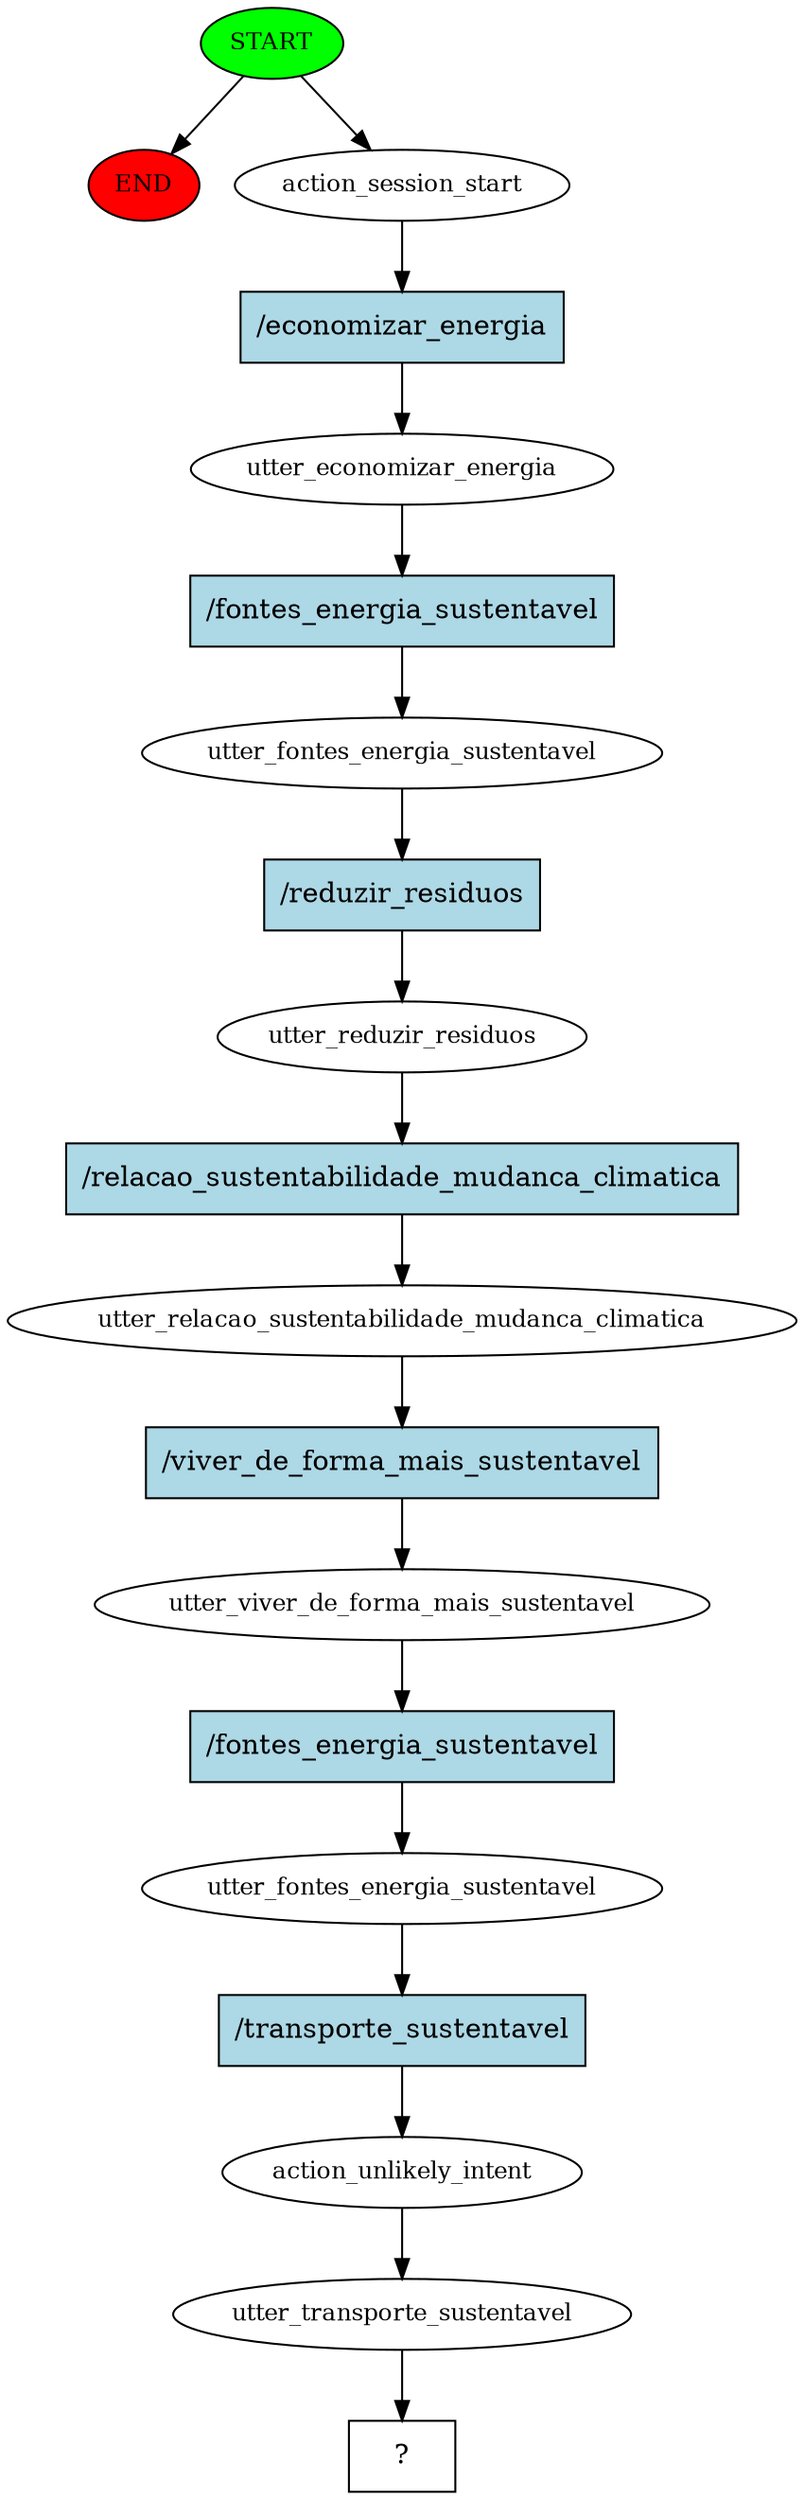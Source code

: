 digraph  {
0 [class="start active", fillcolor=green, fontsize=12, label=START, style=filled];
"-1" [class=end, fillcolor=red, fontsize=12, label=END, style=filled];
1 [class=active, fontsize=12, label=action_session_start];
2 [class=active, fontsize=12, label=utter_economizar_energia];
3 [class=active, fontsize=12, label=utter_fontes_energia_sustentavel];
4 [class=active, fontsize=12, label=utter_reduzir_residuos];
5 [class=active, fontsize=12, label=utter_relacao_sustentabilidade_mudanca_climatica];
6 [class=active, fontsize=12, label=utter_viver_de_forma_mais_sustentavel];
7 [class=active, fontsize=12, label=utter_fontes_energia_sustentavel];
8 [class=active, fontsize=12, label=action_unlikely_intent];
9 [class=active, fontsize=12, label=utter_transporte_sustentavel];
10 [class="intent dashed active", label="  ?  ", shape=rect];
11 [class="intent active", fillcolor=lightblue, label="/economizar_energia", shape=rect, style=filled];
12 [class="intent active", fillcolor=lightblue, label="/fontes_energia_sustentavel", shape=rect, style=filled];
13 [class="intent active", fillcolor=lightblue, label="/reduzir_residuos", shape=rect, style=filled];
14 [class="intent active", fillcolor=lightblue, label="/relacao_sustentabilidade_mudanca_climatica", shape=rect, style=filled];
15 [class="intent active", fillcolor=lightblue, label="/viver_de_forma_mais_sustentavel", shape=rect, style=filled];
16 [class="intent active", fillcolor=lightblue, label="/fontes_energia_sustentavel", shape=rect, style=filled];
17 [class="intent active", fillcolor=lightblue, label="/transporte_sustentavel", shape=rect, style=filled];
0 -> "-1"  [class="", key=NONE, label=""];
0 -> 1  [class=active, key=NONE, label=""];
1 -> 11  [class=active, key=0];
2 -> 12  [class=active, key=0];
3 -> 13  [class=active, key=0];
4 -> 14  [class=active, key=0];
5 -> 15  [class=active, key=0];
6 -> 16  [class=active, key=0];
7 -> 17  [class=active, key=0];
8 -> 9  [class=active, key=NONE, label=""];
9 -> 10  [class=active, key=NONE, label=""];
11 -> 2  [class=active, key=0];
12 -> 3  [class=active, key=0];
13 -> 4  [class=active, key=0];
14 -> 5  [class=active, key=0];
15 -> 6  [class=active, key=0];
16 -> 7  [class=active, key=0];
17 -> 8  [class=active, key=0];
}
